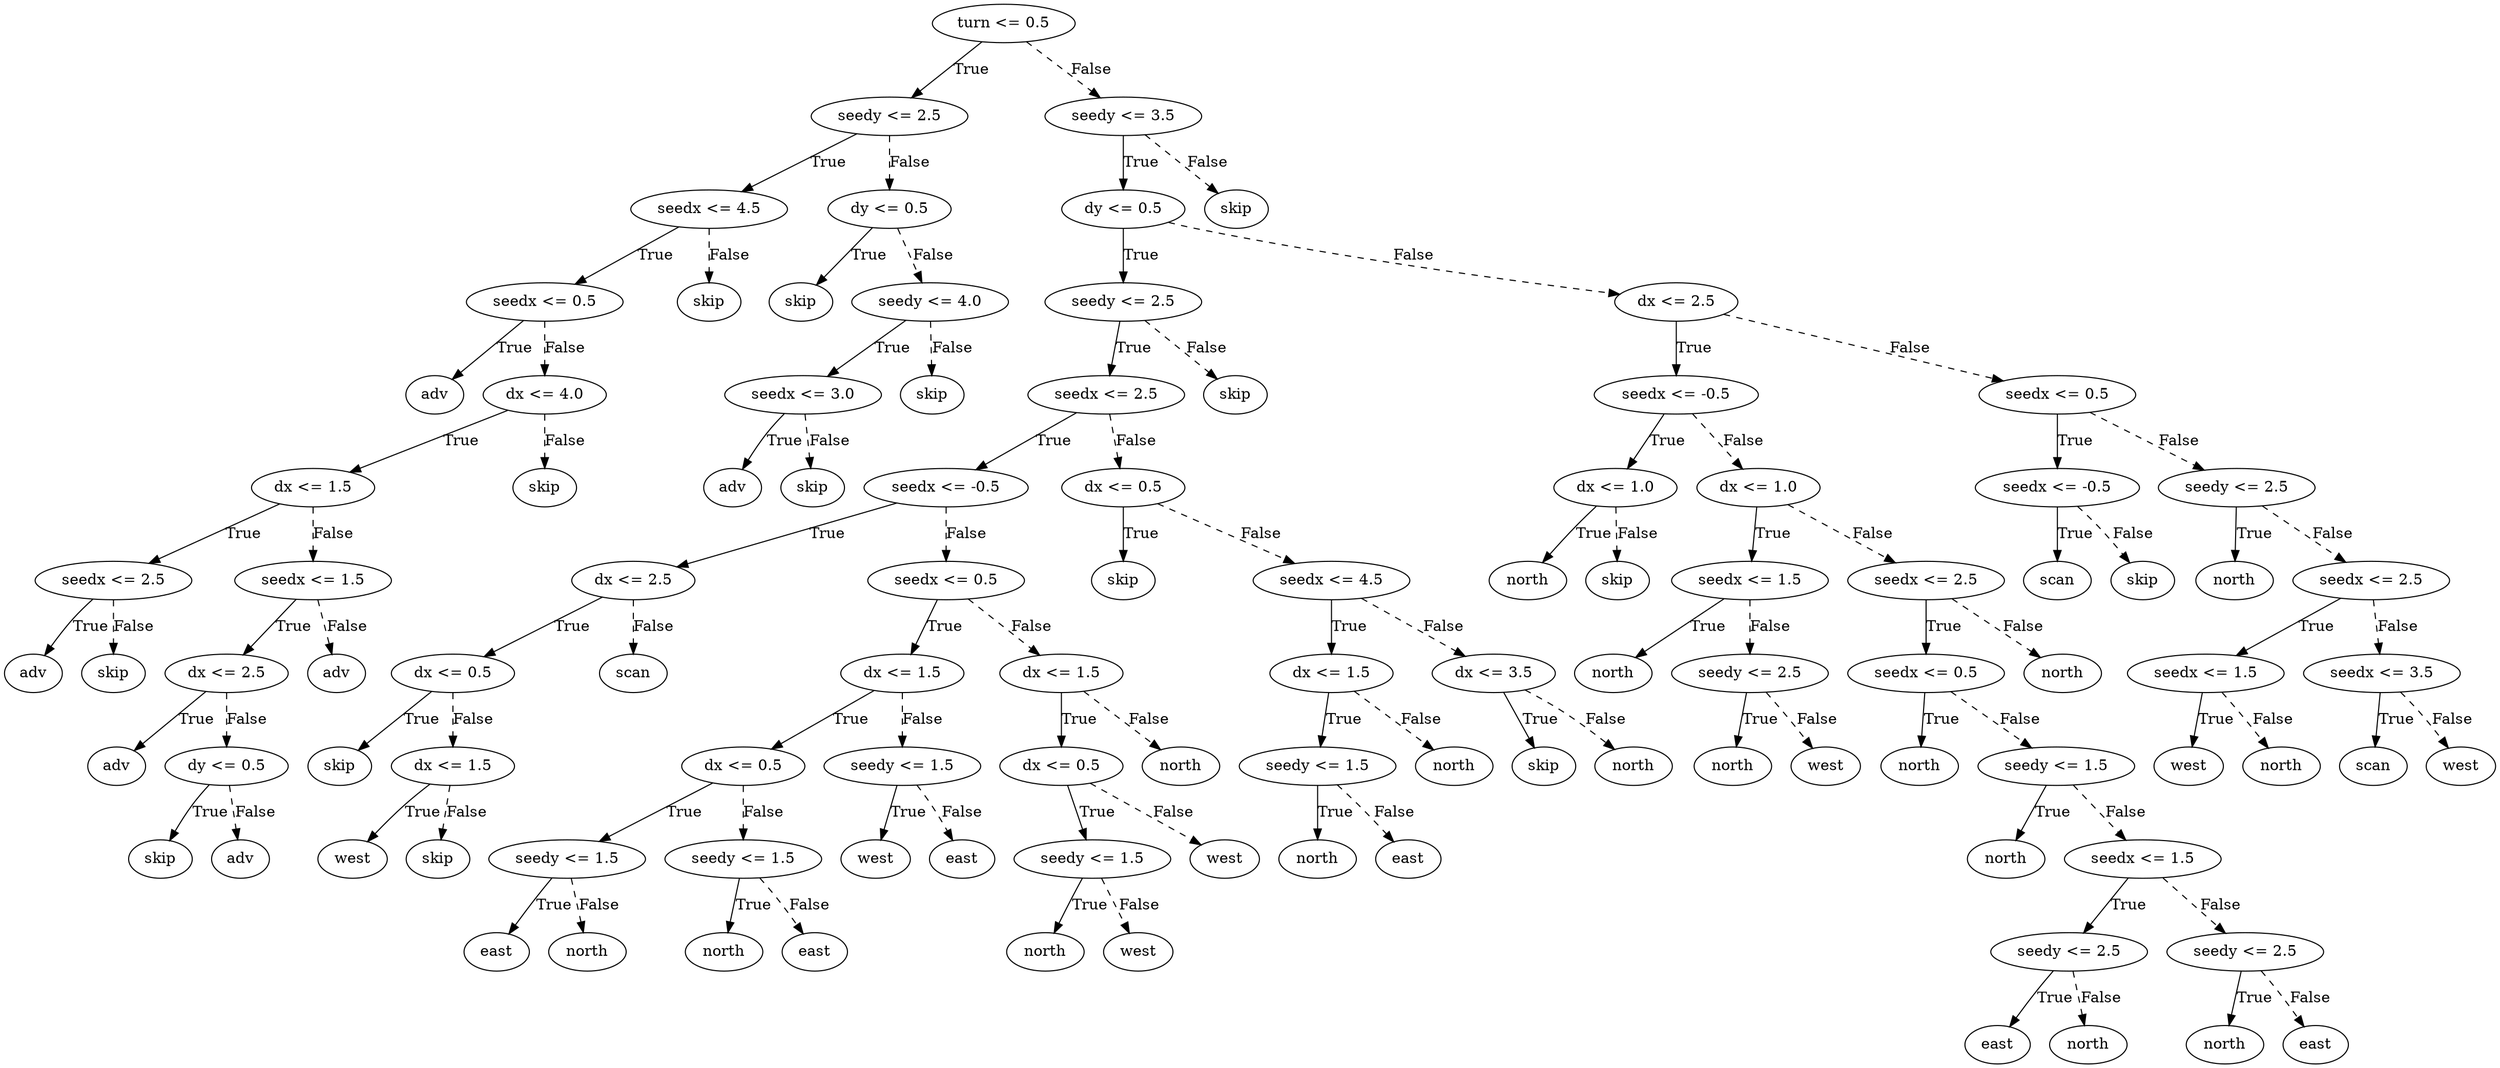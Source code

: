 digraph {
0 [label="turn <= 0.5"];
1 [label="seedy <= 2.5"];
2 [label="seedx <= 4.5"];
3 [label="seedx <= 0.5"];
4 [label="adv"];
3 -> 4 [label="True"];
5 [label="dx <= 4.0"];
6 [label="dx <= 1.5"];
7 [label="seedx <= 2.5"];
8 [label="adv"];
7 -> 8 [label="True"];
9 [label="skip"];
7 -> 9 [style="dashed", label="False"];
6 -> 7 [label="True"];
10 [label="seedx <= 1.5"];
11 [label="dx <= 2.5"];
12 [label="adv"];
11 -> 12 [label="True"];
13 [label="dy <= 0.5"];
14 [label="skip"];
13 -> 14 [label="True"];
15 [label="adv"];
13 -> 15 [style="dashed", label="False"];
11 -> 13 [style="dashed", label="False"];
10 -> 11 [label="True"];
16 [label="adv"];
10 -> 16 [style="dashed", label="False"];
6 -> 10 [style="dashed", label="False"];
5 -> 6 [label="True"];
17 [label="skip"];
5 -> 17 [style="dashed", label="False"];
3 -> 5 [style="dashed", label="False"];
2 -> 3 [label="True"];
18 [label="skip"];
2 -> 18 [style="dashed", label="False"];
1 -> 2 [label="True"];
19 [label="dy <= 0.5"];
20 [label="skip"];
19 -> 20 [label="True"];
21 [label="seedy <= 4.0"];
22 [label="seedx <= 3.0"];
23 [label="adv"];
22 -> 23 [label="True"];
24 [label="skip"];
22 -> 24 [style="dashed", label="False"];
21 -> 22 [label="True"];
25 [label="skip"];
21 -> 25 [style="dashed", label="False"];
19 -> 21 [style="dashed", label="False"];
1 -> 19 [style="dashed", label="False"];
0 -> 1 [label="True"];
26 [label="seedy <= 3.5"];
27 [label="dy <= 0.5"];
28 [label="seedy <= 2.5"];
29 [label="seedx <= 2.5"];
30 [label="seedx <= -0.5"];
31 [label="dx <= 2.5"];
32 [label="dx <= 0.5"];
33 [label="skip"];
32 -> 33 [label="True"];
34 [label="dx <= 1.5"];
35 [label="west"];
34 -> 35 [label="True"];
36 [label="skip"];
34 -> 36 [style="dashed", label="False"];
32 -> 34 [style="dashed", label="False"];
31 -> 32 [label="True"];
37 [label="scan"];
31 -> 37 [style="dashed", label="False"];
30 -> 31 [label="True"];
38 [label="seedx <= 0.5"];
39 [label="dx <= 1.5"];
40 [label="dx <= 0.5"];
41 [label="seedy <= 1.5"];
42 [label="east"];
41 -> 42 [label="True"];
43 [label="north"];
41 -> 43 [style="dashed", label="False"];
40 -> 41 [label="True"];
44 [label="seedy <= 1.5"];
45 [label="north"];
44 -> 45 [label="True"];
46 [label="east"];
44 -> 46 [style="dashed", label="False"];
40 -> 44 [style="dashed", label="False"];
39 -> 40 [label="True"];
47 [label="seedy <= 1.5"];
48 [label="west"];
47 -> 48 [label="True"];
49 [label="east"];
47 -> 49 [style="dashed", label="False"];
39 -> 47 [style="dashed", label="False"];
38 -> 39 [label="True"];
50 [label="dx <= 1.5"];
51 [label="dx <= 0.5"];
52 [label="seedy <= 1.5"];
53 [label="north"];
52 -> 53 [label="True"];
54 [label="west"];
52 -> 54 [style="dashed", label="False"];
51 -> 52 [label="True"];
55 [label="west"];
51 -> 55 [style="dashed", label="False"];
50 -> 51 [label="True"];
56 [label="north"];
50 -> 56 [style="dashed", label="False"];
38 -> 50 [style="dashed", label="False"];
30 -> 38 [style="dashed", label="False"];
29 -> 30 [label="True"];
57 [label="dx <= 0.5"];
58 [label="skip"];
57 -> 58 [label="True"];
59 [label="seedx <= 4.5"];
60 [label="dx <= 1.5"];
61 [label="seedy <= 1.5"];
62 [label="north"];
61 -> 62 [label="True"];
63 [label="east"];
61 -> 63 [style="dashed", label="False"];
60 -> 61 [label="True"];
64 [label="north"];
60 -> 64 [style="dashed", label="False"];
59 -> 60 [label="True"];
65 [label="dx <= 3.5"];
66 [label="skip"];
65 -> 66 [label="True"];
67 [label="north"];
65 -> 67 [style="dashed", label="False"];
59 -> 65 [style="dashed", label="False"];
57 -> 59 [style="dashed", label="False"];
29 -> 57 [style="dashed", label="False"];
28 -> 29 [label="True"];
68 [label="skip"];
28 -> 68 [style="dashed", label="False"];
27 -> 28 [label="True"];
69 [label="dx <= 2.5"];
70 [label="seedx <= -0.5"];
71 [label="dx <= 1.0"];
72 [label="north"];
71 -> 72 [label="True"];
73 [label="skip"];
71 -> 73 [style="dashed", label="False"];
70 -> 71 [label="True"];
74 [label="dx <= 1.0"];
75 [label="seedx <= 1.5"];
76 [label="north"];
75 -> 76 [label="True"];
77 [label="seedy <= 2.5"];
78 [label="north"];
77 -> 78 [label="True"];
79 [label="west"];
77 -> 79 [style="dashed", label="False"];
75 -> 77 [style="dashed", label="False"];
74 -> 75 [label="True"];
80 [label="seedx <= 2.5"];
81 [label="seedx <= 0.5"];
82 [label="north"];
81 -> 82 [label="True"];
83 [label="seedy <= 1.5"];
84 [label="north"];
83 -> 84 [label="True"];
85 [label="seedx <= 1.5"];
86 [label="seedy <= 2.5"];
87 [label="east"];
86 -> 87 [label="True"];
88 [label="north"];
86 -> 88 [style="dashed", label="False"];
85 -> 86 [label="True"];
89 [label="seedy <= 2.5"];
90 [label="north"];
89 -> 90 [label="True"];
91 [label="east"];
89 -> 91 [style="dashed", label="False"];
85 -> 89 [style="dashed", label="False"];
83 -> 85 [style="dashed", label="False"];
81 -> 83 [style="dashed", label="False"];
80 -> 81 [label="True"];
92 [label="north"];
80 -> 92 [style="dashed", label="False"];
74 -> 80 [style="dashed", label="False"];
70 -> 74 [style="dashed", label="False"];
69 -> 70 [label="True"];
93 [label="seedx <= 0.5"];
94 [label="seedx <= -0.5"];
95 [label="scan"];
94 -> 95 [label="True"];
96 [label="skip"];
94 -> 96 [style="dashed", label="False"];
93 -> 94 [label="True"];
97 [label="seedy <= 2.5"];
98 [label="north"];
97 -> 98 [label="True"];
99 [label="seedx <= 2.5"];
100 [label="seedx <= 1.5"];
101 [label="west"];
100 -> 101 [label="True"];
102 [label="north"];
100 -> 102 [style="dashed", label="False"];
99 -> 100 [label="True"];
103 [label="seedx <= 3.5"];
104 [label="scan"];
103 -> 104 [label="True"];
105 [label="west"];
103 -> 105 [style="dashed", label="False"];
99 -> 103 [style="dashed", label="False"];
97 -> 99 [style="dashed", label="False"];
93 -> 97 [style="dashed", label="False"];
69 -> 93 [style="dashed", label="False"];
27 -> 69 [style="dashed", label="False"];
26 -> 27 [label="True"];
106 [label="skip"];
26 -> 106 [style="dashed", label="False"];
0 -> 26 [style="dashed", label="False"];

}